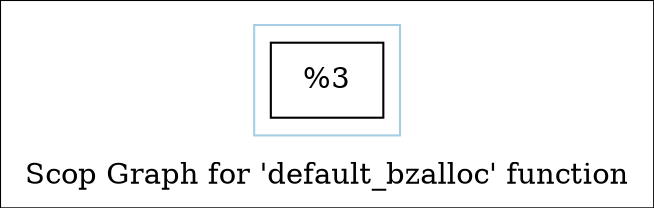 digraph "Scop Graph for 'default_bzalloc' function" {
	label="Scop Graph for 'default_bzalloc' function";

	Node0x18f3e00 [shape=record,label="{%3}"];
	colorscheme = "paired12"
        subgraph cluster_0x192ad10 {
          label = "";
          style = solid;
          color = 1
          Node0x18f3e00;
        }
}
